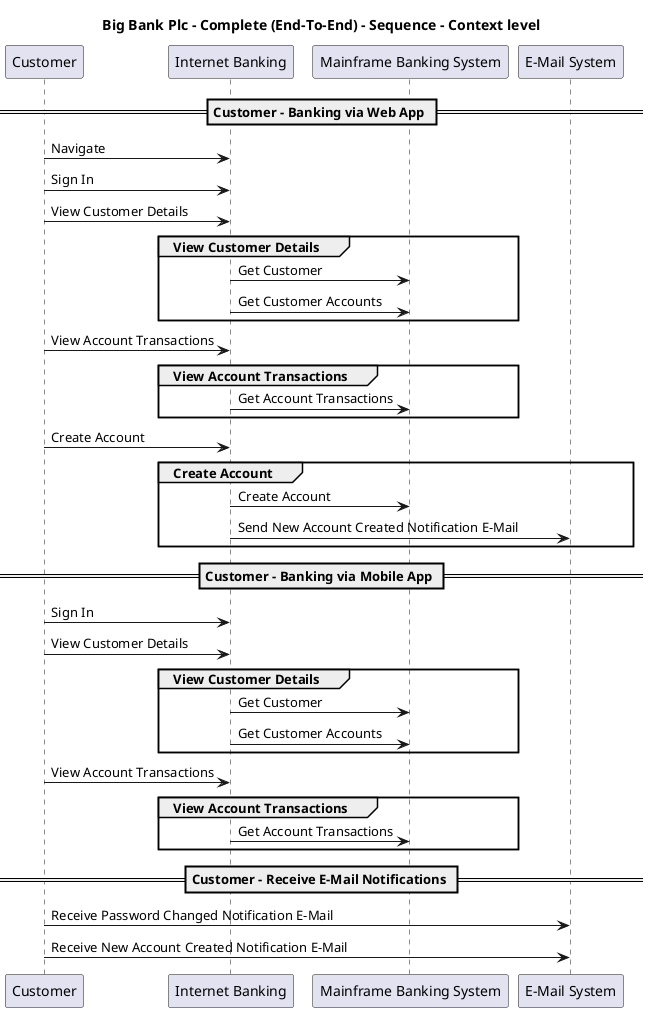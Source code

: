 @startuml

title Big Bank Plc - Complete (End-To-End) - Sequence - Context level

participant "Customer" as BigBankPlc.Actors.Customer
participant "Internet Banking" as BigBankPlc.SoftwareSystems.InternetBanking
participant "Mainframe Banking System" as BigBankPlc.SoftwareSystems.MainframeBankingSystem
participant "E-Mail System" as BigBankPlc.SoftwareSystems.EMailSystem

== Customer - Banking via Web App ==
BigBankPlc.Actors.Customer -> BigBankPlc.SoftwareSystems.InternetBanking : Navigate
BigBankPlc.Actors.Customer -> BigBankPlc.SoftwareSystems.InternetBanking : Sign In
BigBankPlc.Actors.Customer -> BigBankPlc.SoftwareSystems.InternetBanking : View Customer Details
group View Customer Details
BigBankPlc.SoftwareSystems.InternetBanking -> BigBankPlc.SoftwareSystems.MainframeBankingSystem : Get Customer
BigBankPlc.SoftwareSystems.InternetBanking -> BigBankPlc.SoftwareSystems.MainframeBankingSystem : Get Customer Accounts
end
BigBankPlc.Actors.Customer -> BigBankPlc.SoftwareSystems.InternetBanking : View Account Transactions
group View Account Transactions
BigBankPlc.SoftwareSystems.InternetBanking -> BigBankPlc.SoftwareSystems.MainframeBankingSystem : Get Account Transactions
end
BigBankPlc.Actors.Customer -> BigBankPlc.SoftwareSystems.InternetBanking : Create Account
group Create Account
BigBankPlc.SoftwareSystems.InternetBanking -> BigBankPlc.SoftwareSystems.MainframeBankingSystem : Create Account
BigBankPlc.SoftwareSystems.InternetBanking -> BigBankPlc.SoftwareSystems.EMailSystem : Send New Account Created Notification E-Mail
end
== Customer - Banking via Mobile App ==
BigBankPlc.Actors.Customer -> BigBankPlc.SoftwareSystems.InternetBanking : Sign In
BigBankPlc.Actors.Customer -> BigBankPlc.SoftwareSystems.InternetBanking : View Customer Details
group View Customer Details
BigBankPlc.SoftwareSystems.InternetBanking -> BigBankPlc.SoftwareSystems.MainframeBankingSystem : Get Customer
BigBankPlc.SoftwareSystems.InternetBanking -> BigBankPlc.SoftwareSystems.MainframeBankingSystem : Get Customer Accounts
end
BigBankPlc.Actors.Customer -> BigBankPlc.SoftwareSystems.InternetBanking : View Account Transactions
group View Account Transactions
BigBankPlc.SoftwareSystems.InternetBanking -> BigBankPlc.SoftwareSystems.MainframeBankingSystem : Get Account Transactions
end
== Customer - Receive E-Mail Notifications ==
BigBankPlc.Actors.Customer -> BigBankPlc.SoftwareSystems.EMailSystem : Receive Password Changed Notification E-Mail
BigBankPlc.Actors.Customer -> BigBankPlc.SoftwareSystems.EMailSystem : Receive New Account Created Notification E-Mail


@enduml
